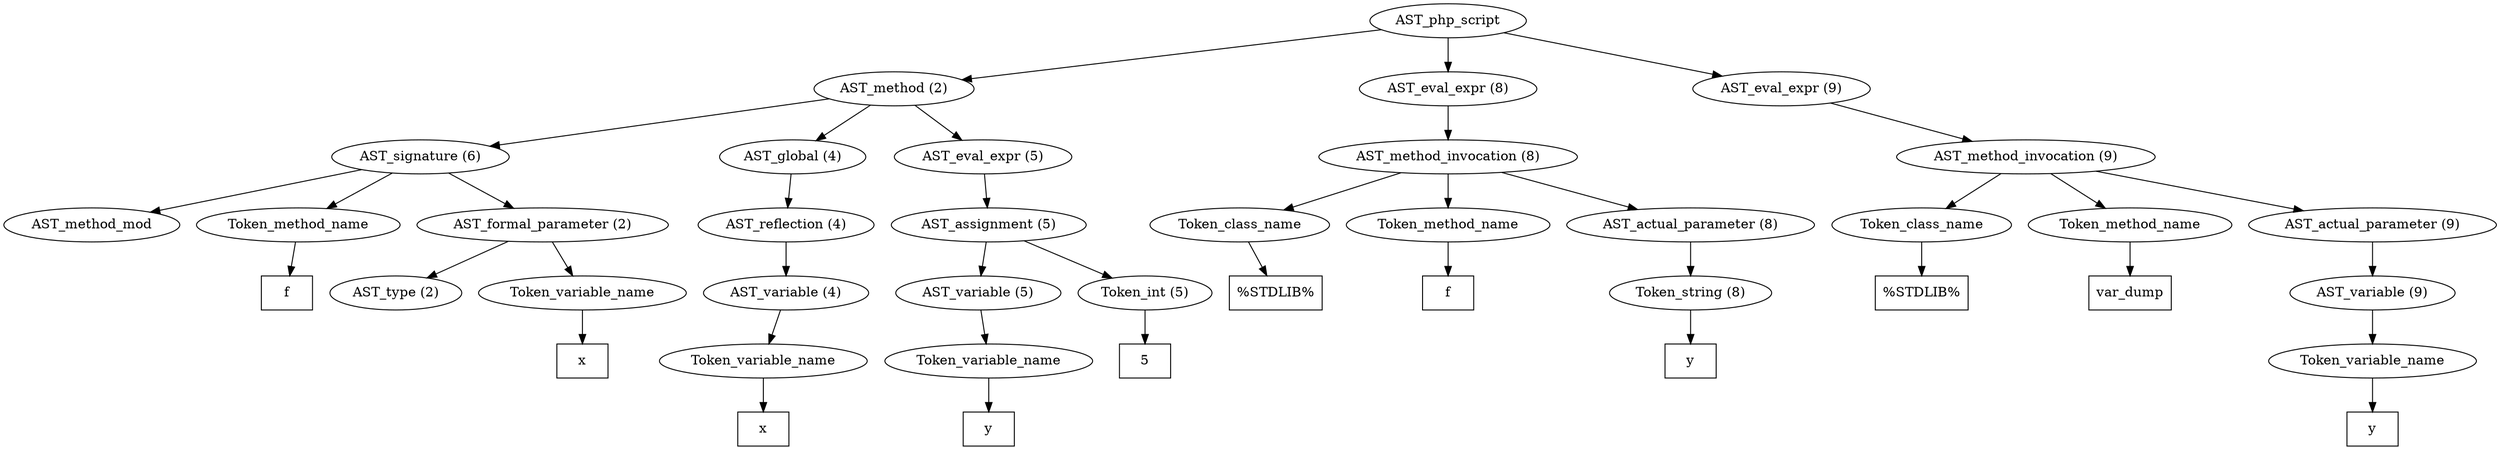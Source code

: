 /*
 * AST in dot format generated by phc -- the PHP compiler
 */

digraph AST {
node_0 [label="AST_php_script"];
node_1 [label="AST_method (2)"];
node_2 [label="AST_signature (6)"];
node_3 [label="AST_method_mod"];
node_4 [label="Token_method_name"];
node_5 [label="f", shape=box]
node_4 -> node_5;
node_6 [label="AST_formal_parameter (2)"];
node_7 [label="AST_type (2)"];
node_8 [label="Token_variable_name"];
node_9 [label="x", shape=box]
node_8 -> node_9;
node_6 -> node_8;
node_6 -> node_7;
node_2 -> node_6;
node_2 -> node_4;
node_2 -> node_3;
node_10 [label="AST_global (4)"];
node_11 [label="AST_reflection (4)"];
node_12 [label="AST_variable (4)"];
node_13 [label="Token_variable_name"];
node_14 [label="x", shape=box]
node_13 -> node_14;
node_12 -> node_13;
node_11 -> node_12;
node_10 -> node_11;
node_15 [label="AST_eval_expr (5)"];
node_16 [label="AST_assignment (5)"];
node_17 [label="AST_variable (5)"];
node_18 [label="Token_variable_name"];
node_19 [label="y", shape=box]
node_18 -> node_19;
node_17 -> node_18;
node_20 [label="Token_int (5)"];
node_21 [label="5", shape=box]
node_20 -> node_21;
node_16 -> node_20;
node_16 -> node_17;
node_15 -> node_16;
node_1 -> node_15;
node_1 -> node_10;
node_1 -> node_2;
node_22 [label="AST_eval_expr (8)"];
node_23 [label="AST_method_invocation (8)"];
node_24 [label="Token_class_name"];
node_25 [label="%STDLIB%", shape=box]
node_24 -> node_25;
node_26 [label="Token_method_name"];
node_27 [label="f", shape=box]
node_26 -> node_27;
node_28 [label="AST_actual_parameter (8)"];
node_29 [label="Token_string (8)"];
node_30 [label="y", shape=box]
node_29 -> node_30;
node_28 -> node_29;
node_23 -> node_28;
node_23 -> node_26;
node_23 -> node_24;
node_22 -> node_23;
node_31 [label="AST_eval_expr (9)"];
node_32 [label="AST_method_invocation (9)"];
node_33 [label="Token_class_name"];
node_34 [label="%STDLIB%", shape=box]
node_33 -> node_34;
node_35 [label="Token_method_name"];
node_36 [label="var_dump", shape=box]
node_35 -> node_36;
node_37 [label="AST_actual_parameter (9)"];
node_38 [label="AST_variable (9)"];
node_39 [label="Token_variable_name"];
node_40 [label="y", shape=box]
node_39 -> node_40;
node_38 -> node_39;
node_37 -> node_38;
node_32 -> node_37;
node_32 -> node_35;
node_32 -> node_33;
node_31 -> node_32;
node_0 -> node_31;
node_0 -> node_22;
node_0 -> node_1;
}
